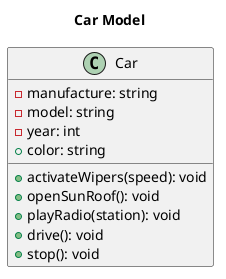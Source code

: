 @startuml
title Car Model
class Car {
    - manufacture: string 
    - model: string
    - year: int
    + color: string
    + activateWipers(speed): void
    + openSunRoof(): void
    + playRadio(station): void
    + drive(): void
    + stop(): void
}
@enduml